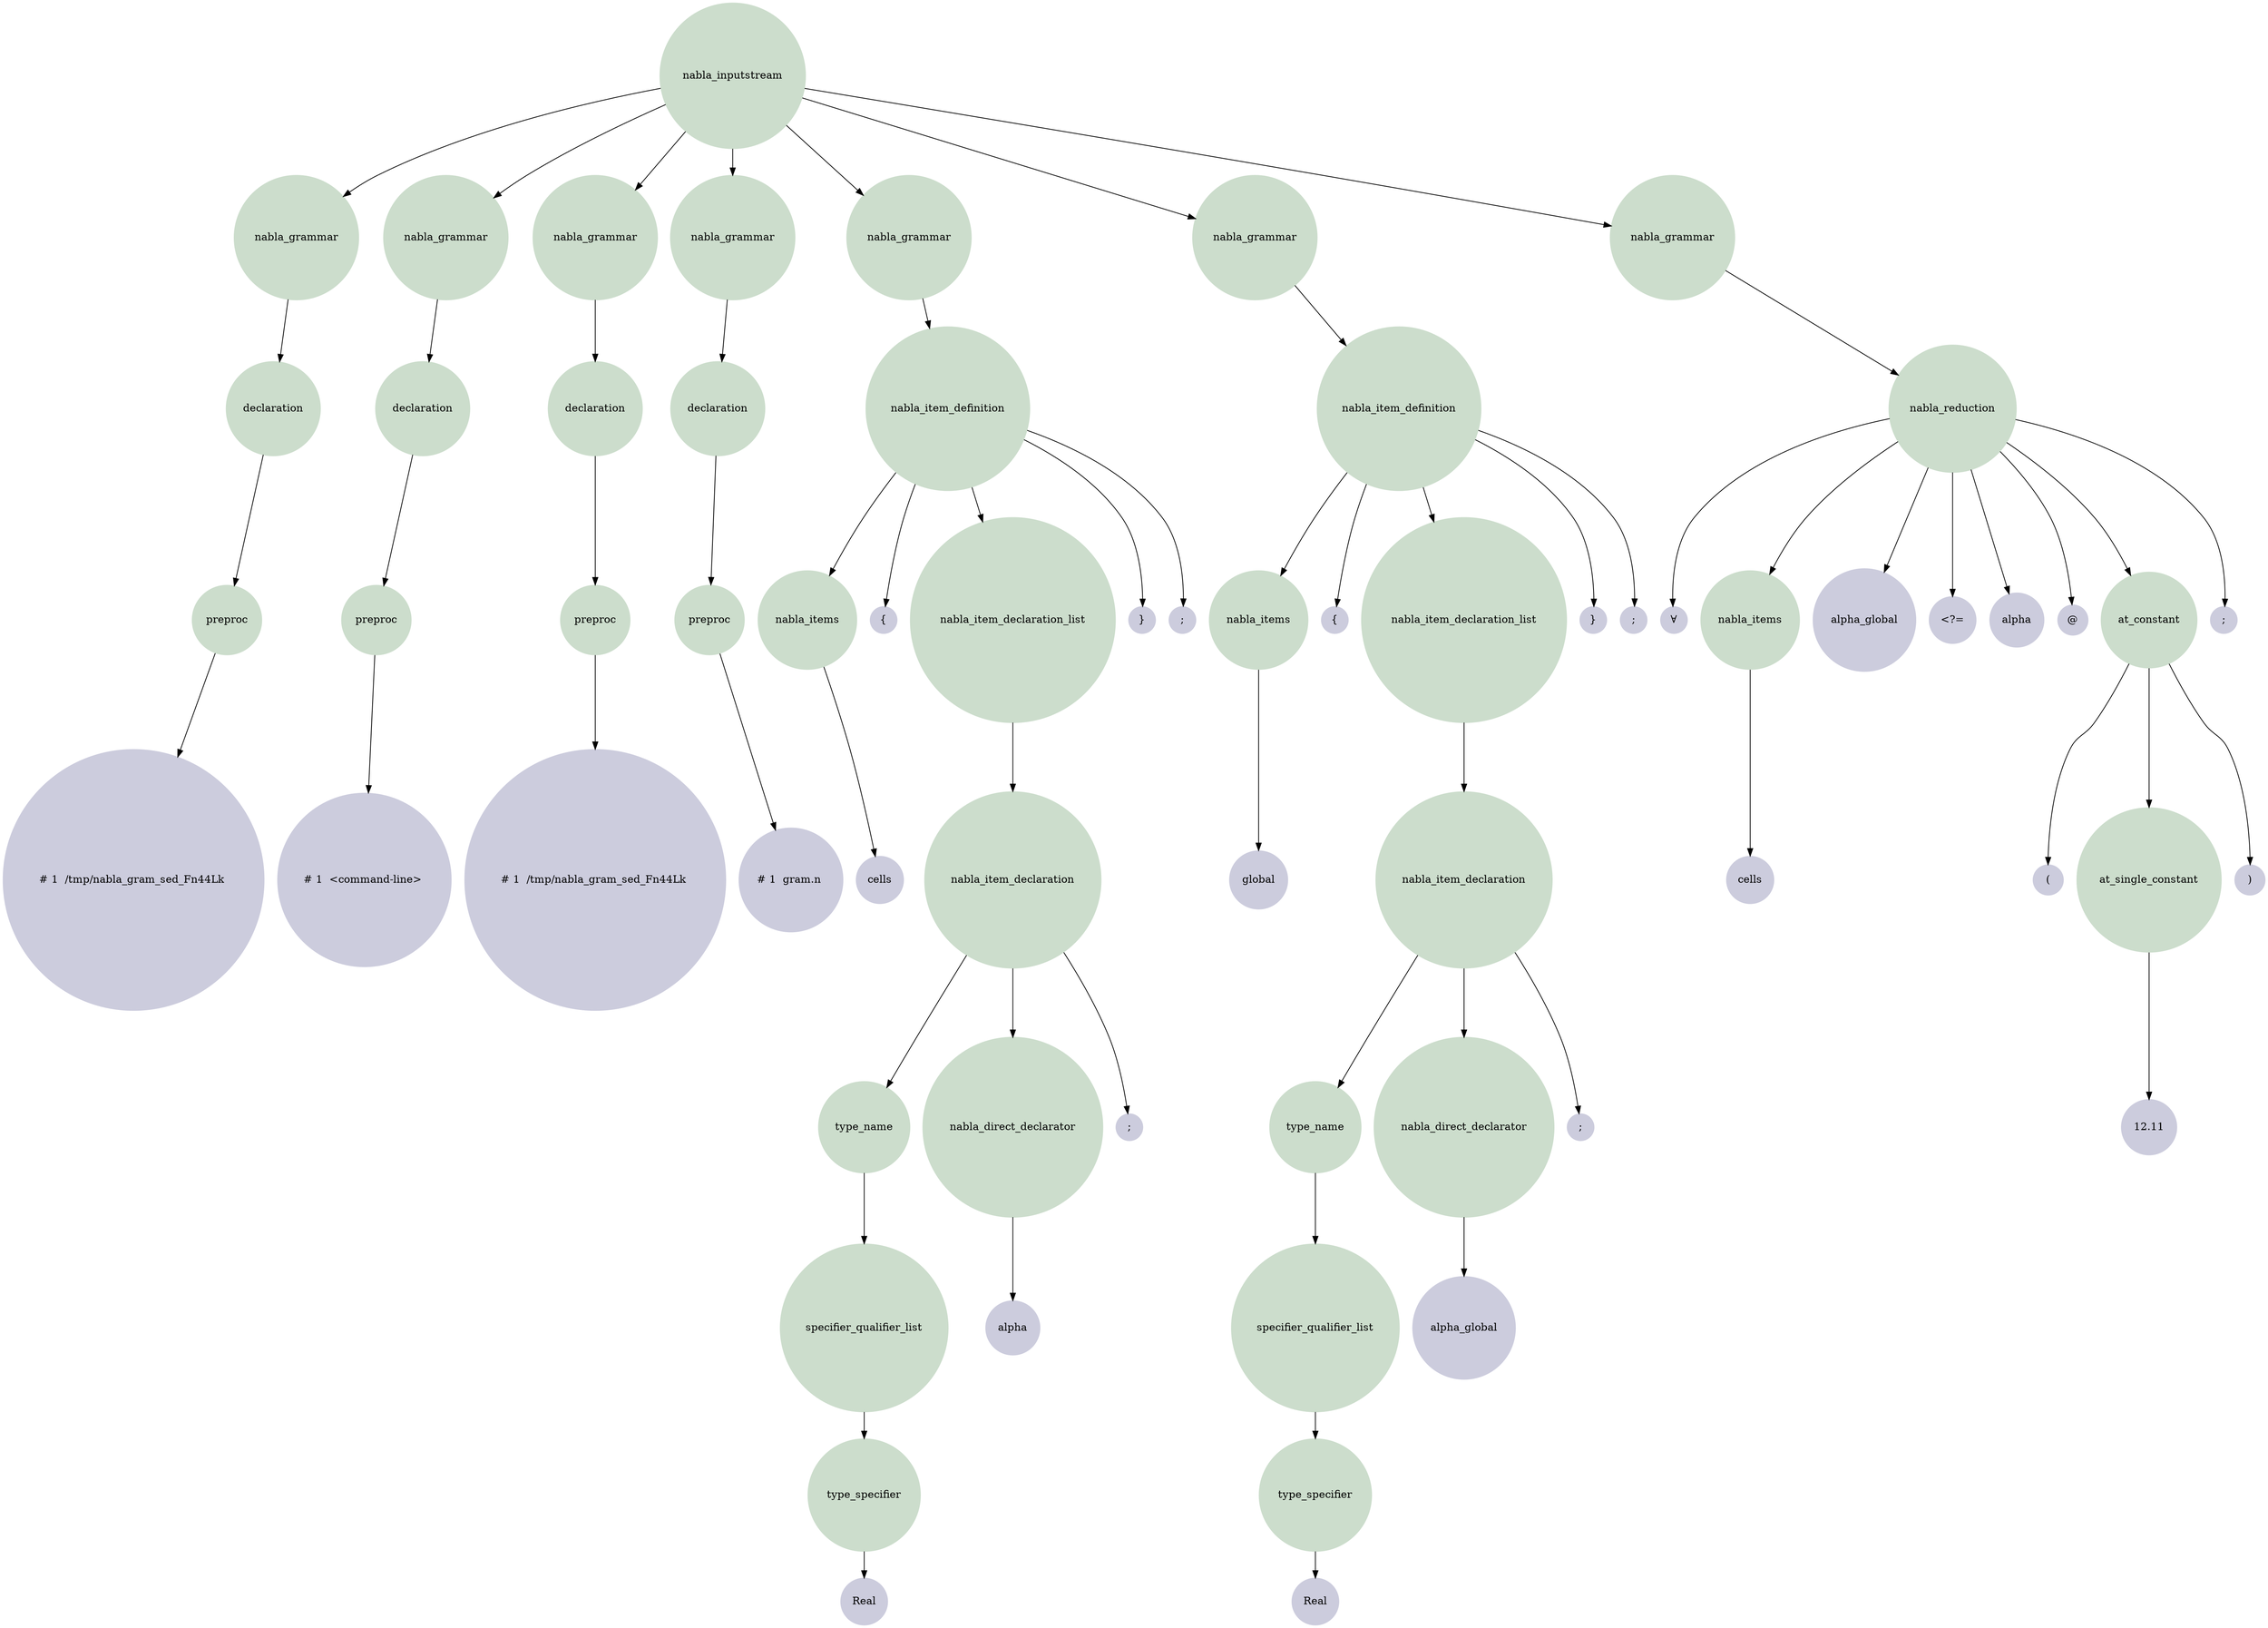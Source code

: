 digraph {
ordering=out;
	node [style = filled, shape = circle];
	node_0 [label="nabla_inputstream" color="#CCDDCC"]
	node_1 [label="nabla_grammar" color="#CCDDCC"]
	node_2 [label="declaration" color="#CCDDCC"]
	node_3 [label="preproc" color="#CCDDCC"]
	node_4 [label="# 1  /tmp/nabla_gram_sed_Fn44Lk " color="#CCCCDD"]
	node_5 [label="nabla_grammar" color="#CCDDCC"]
	node_6 [label="declaration" color="#CCDDCC"]
	node_7 [label="preproc" color="#CCDDCC"]
	node_8 [label="# 1  <command-line> " color="#CCCCDD"]
	node_9 [label="nabla_grammar" color="#CCDDCC"]
	node_10 [label="declaration" color="#CCDDCC"]
	node_11 [label="preproc" color="#CCDDCC"]
	node_12 [label="# 1  /tmp/nabla_gram_sed_Fn44Lk " color="#CCCCDD"]
	node_13 [label="nabla_grammar" color="#CCDDCC"]
	node_14 [label="declaration" color="#CCDDCC"]
	node_15 [label="preproc" color="#CCDDCC"]
	node_16 [label="# 1  gram.n " color="#CCCCDD"]
	node_17 [label="nabla_grammar" color="#CCDDCC"]
	node_18 [label="nabla_item_definition" color="#CCDDCC"]
	node_19 [label="nabla_items" color="#CCDDCC"]
	node_20 [label="cells" color="#CCCCDD"]
	node_21 [label="{" color="#CCCCDD"]
	node_22 [label="nabla_item_declaration_list" color="#CCDDCC"]
	node_23 [label="nabla_item_declaration" color="#CCDDCC"]
	node_24 [label="type_name" color="#CCDDCC"]
	node_25 [label="specifier_qualifier_list" color="#CCDDCC"]
	node_26 [label="type_specifier" color="#CCDDCC"]
	node_27 [label="Real" color="#CCCCDD"]
	node_28 [label="nabla_direct_declarator" color="#CCDDCC"]
	node_29 [label="alpha" color="#CCCCDD"]
	node_30 [label=";" color="#CCCCDD"]
	node_31 [label="}" color="#CCCCDD"]
	node_32 [label=";" color="#CCCCDD"]
	node_33 [label="nabla_grammar" color="#CCDDCC"]
	node_34 [label="nabla_item_definition" color="#CCDDCC"]
	node_35 [label="nabla_items" color="#CCDDCC"]
	node_36 [label="global" color="#CCCCDD"]
	node_37 [label="{" color="#CCCCDD"]
	node_38 [label="nabla_item_declaration_list" color="#CCDDCC"]
	node_39 [label="nabla_item_declaration" color="#CCDDCC"]
	node_40 [label="type_name" color="#CCDDCC"]
	node_41 [label="specifier_qualifier_list" color="#CCDDCC"]
	node_42 [label="type_specifier" color="#CCDDCC"]
	node_43 [label="Real" color="#CCCCDD"]
	node_44 [label="nabla_direct_declarator" color="#CCDDCC"]
	node_45 [label="alpha_global" color="#CCCCDD"]
	node_46 [label=";" color="#CCCCDD"]
	node_47 [label="}" color="#CCCCDD"]
	node_48 [label=";" color="#CCCCDD"]
	node_49 [label="nabla_grammar" color="#CCDDCC"]
	node_50 [label="nabla_reduction" color="#CCDDCC"]
	node_51 [label="∀" color="#CCCCDD"]
	node_52 [label="nabla_items" color="#CCDDCC"]
	node_53 [label="cells" color="#CCCCDD"]
	node_54 [label="alpha_global" color="#CCCCDD"]
	node_55 [label="<?=" color="#CCCCDD"]
	node_56 [label="alpha" color="#CCCCDD"]
	node_57 [label="@" color="#CCCCDD"]
	node_58 [label="at_constant" color="#CCDDCC"]
	node_59 [label=" ( " color="#CCCCDD"]
	node_60 [label="at_single_constant" color="#CCDDCC"]
	node_61 [label="12.11" color="#CCCCDD"]
	node_62 [label=" ) " color="#CCCCDD"]
	node_63 [label=";" color="#CCCCDD"]
	node_0 -> node_1;
	node_1 -> node_2;
	node_2 -> node_3;
	node_3 -> node_4;
	node_0 -> node_5;
	node_5 -> node_6;
	node_6 -> node_7;
	node_7 -> node_8;
	node_0 -> node_9;
	node_9 -> node_10;
	node_10 -> node_11;
	node_11 -> node_12;
	node_0 -> node_13;
	node_13 -> node_14;
	node_14 -> node_15;
	node_15 -> node_16;
	node_0 -> node_17;
	node_17 -> node_18;
	node_18 -> node_19;
	node_19 -> node_20;
	node_18 -> node_21;
	node_18 -> node_22;
	node_22 -> node_23;
	node_23 -> node_24;
	node_24 -> node_25;
	node_25 -> node_26;
	node_26 -> node_27;
	node_23 -> node_28;
	node_28 -> node_29;
	node_23 -> node_30;
	node_18 -> node_31;
	node_18 -> node_32;
	node_0 -> node_33;
	node_33 -> node_34;
	node_34 -> node_35;
	node_35 -> node_36;
	node_34 -> node_37;
	node_34 -> node_38;
	node_38 -> node_39;
	node_39 -> node_40;
	node_40 -> node_41;
	node_41 -> node_42;
	node_42 -> node_43;
	node_39 -> node_44;
	node_44 -> node_45;
	node_39 -> node_46;
	node_34 -> node_47;
	node_34 -> node_48;
	node_0 -> node_49;
	node_49 -> node_50;
	node_50 -> node_51;
	node_50 -> node_52;
	node_52 -> node_53;
	node_50 -> node_54;
	node_50 -> node_55;
	node_50 -> node_56;
	node_50 -> node_57;
	node_50 -> node_58;
	node_58 -> node_59;
	node_58 -> node_60;
	node_60 -> node_61;
	node_58 -> node_62;
	node_50 -> node_63;
}
